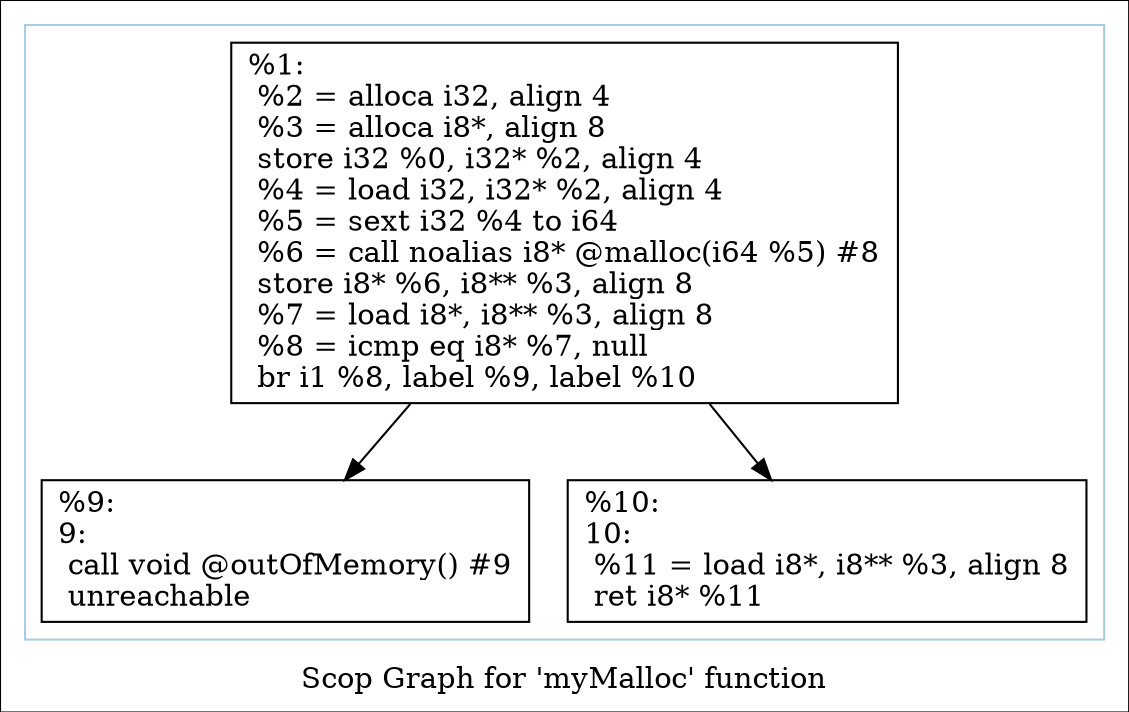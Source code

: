 digraph "Scop Graph for 'myMalloc' function" {
	label="Scop Graph for 'myMalloc' function";

	Node0x28ca190 [shape=record,label="{%1:\l  %2 = alloca i32, align 4\l  %3 = alloca i8*, align 8\l  store i32 %0, i32* %2, align 4\l  %4 = load i32, i32* %2, align 4\l  %5 = sext i32 %4 to i64\l  %6 = call noalias i8* @malloc(i64 %5) #8\l  store i8* %6, i8** %3, align 8\l  %7 = load i8*, i8** %3, align 8\l  %8 = icmp eq i8* %7, null\l  br i1 %8, label %9, label %10\l}"];
	Node0x28ca190 -> Node0x28be940;
	Node0x28ca190 -> Node0x28cdf40;
	Node0x28be940 [shape=record,label="{%9:\l9:                                                \l  call void @outOfMemory() #9\l  unreachable\l}"];
	Node0x28cdf40 [shape=record,label="{%10:\l10:                                               \l  %11 = load i8*, i8** %3, align 8\l  ret i8* %11\l}"];
	colorscheme = "paired12"
        subgraph cluster_0x2941dd0 {
          label = "";
          style = solid;
          color = 1
          Node0x28ca190;
          Node0x28be940;
          Node0x28cdf40;
        }
}
